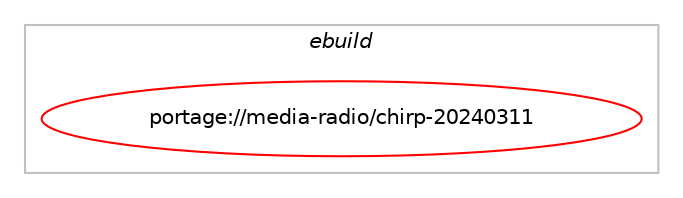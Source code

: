 digraph prolog {

# *************
# Graph options
# *************

newrank=true;
concentrate=true;
compound=true;
graph [rankdir=LR,fontname=Helvetica,fontsize=10,ranksep=1.5];#, ranksep=2.5, nodesep=0.2];
edge  [arrowhead=vee];
node  [fontname=Helvetica,fontsize=10];

# **********
# The ebuild
# **********

subgraph cluster_leftcol {
color=gray;
label=<<i>ebuild</i>>;
id [label="portage://media-radio/chirp-20240311", color=red, width=4, href="../media-radio/chirp-20240311.svg"];
}

# ****************
# The dependencies
# ****************

subgraph cluster_midcol {
color=gray;
label=<<i>dependencies</i>>;
subgraph cluster_compile {
fillcolor="#eeeeee";
style=filled;
label=<<i>compile</i>>;
}
subgraph cluster_compileandrun {
fillcolor="#eeeeee";
style=filled;
label=<<i>compile and run</i>>;
}
subgraph cluster_run {
fillcolor="#eeeeee";
style=filled;
label=<<i>run</i>>;
# *** BEGIN UNKNOWN DEPENDENCY TYPE (TODO) ***
# id -> equal(use_conditional_group(positive,python_single_target_python3_10,portage://media-radio/chirp-20240311,[package_dependency(portage://media-radio/chirp-20240311,run,no,dev-lang,python,none,[,,],[slot(3.10)],[])]))
# *** END UNKNOWN DEPENDENCY TYPE (TODO) ***

# *** BEGIN UNKNOWN DEPENDENCY TYPE (TODO) ***
# id -> equal(use_conditional_group(positive,python_single_target_python3_10,portage://media-radio/chirp-20240311,[package_dependency(portage://media-radio/chirp-20240311,run,no,dev-python,pyserial,none,[,,],[],[use(enable(python_targets_python3_10),negative)]),package_dependency(portage://media-radio/chirp-20240311,run,no,dev-python,requests,none,[,,],[],[use(enable(python_targets_python3_10),negative)]),package_dependency(portage://media-radio/chirp-20240311,run,no,dev-python,six,none,[,,],[],[use(enable(python_targets_python3_10),negative)]),use_conditional_group(positive,gui,portage://media-radio/chirp-20240311,[package_dependency(portage://media-radio/chirp-20240311,run,no,dev-python,wxpython,none,[,,],[slot(4.0)],[use(enable(python_targets_python3_10),negative)]),package_dependency(portage://media-radio/chirp-20240311,run,no,dev-python,yattag,none,[,,],[],[use(enable(python_targets_python3_10),negative)])]),use_conditional_group(positive,radioreference,portage://media-radio/chirp-20240311,[package_dependency(portage://media-radio/chirp-20240311,run,no,dev-python,suds-community,none,[,,],[],[use(enable(python_targets_python3_10),negative)])])]))
# *** END UNKNOWN DEPENDENCY TYPE (TODO) ***

# *** BEGIN UNKNOWN DEPENDENCY TYPE (TODO) ***
# id -> equal(use_conditional_group(positive,python_single_target_python3_11,portage://media-radio/chirp-20240311,[package_dependency(portage://media-radio/chirp-20240311,run,no,dev-lang,python,none,[,,],[slot(3.11)],[])]))
# *** END UNKNOWN DEPENDENCY TYPE (TODO) ***

# *** BEGIN UNKNOWN DEPENDENCY TYPE (TODO) ***
# id -> equal(use_conditional_group(positive,python_single_target_python3_11,portage://media-radio/chirp-20240311,[package_dependency(portage://media-radio/chirp-20240311,run,no,dev-python,pyserial,none,[,,],[],[use(enable(python_targets_python3_11),negative)]),package_dependency(portage://media-radio/chirp-20240311,run,no,dev-python,requests,none,[,,],[],[use(enable(python_targets_python3_11),negative)]),package_dependency(portage://media-radio/chirp-20240311,run,no,dev-python,six,none,[,,],[],[use(enable(python_targets_python3_11),negative)]),use_conditional_group(positive,gui,portage://media-radio/chirp-20240311,[package_dependency(portage://media-radio/chirp-20240311,run,no,dev-python,wxpython,none,[,,],[slot(4.0)],[use(enable(python_targets_python3_11),negative)]),package_dependency(portage://media-radio/chirp-20240311,run,no,dev-python,yattag,none,[,,],[],[use(enable(python_targets_python3_11),negative)])]),use_conditional_group(positive,radioreference,portage://media-radio/chirp-20240311,[package_dependency(portage://media-radio/chirp-20240311,run,no,dev-python,suds-community,none,[,,],[],[use(enable(python_targets_python3_11),negative)])])]))
# *** END UNKNOWN DEPENDENCY TYPE (TODO) ***

}
}

# **************
# The candidates
# **************

subgraph cluster_choices {
rank=same;
color=gray;
label=<<i>candidates</i>>;

}

}
